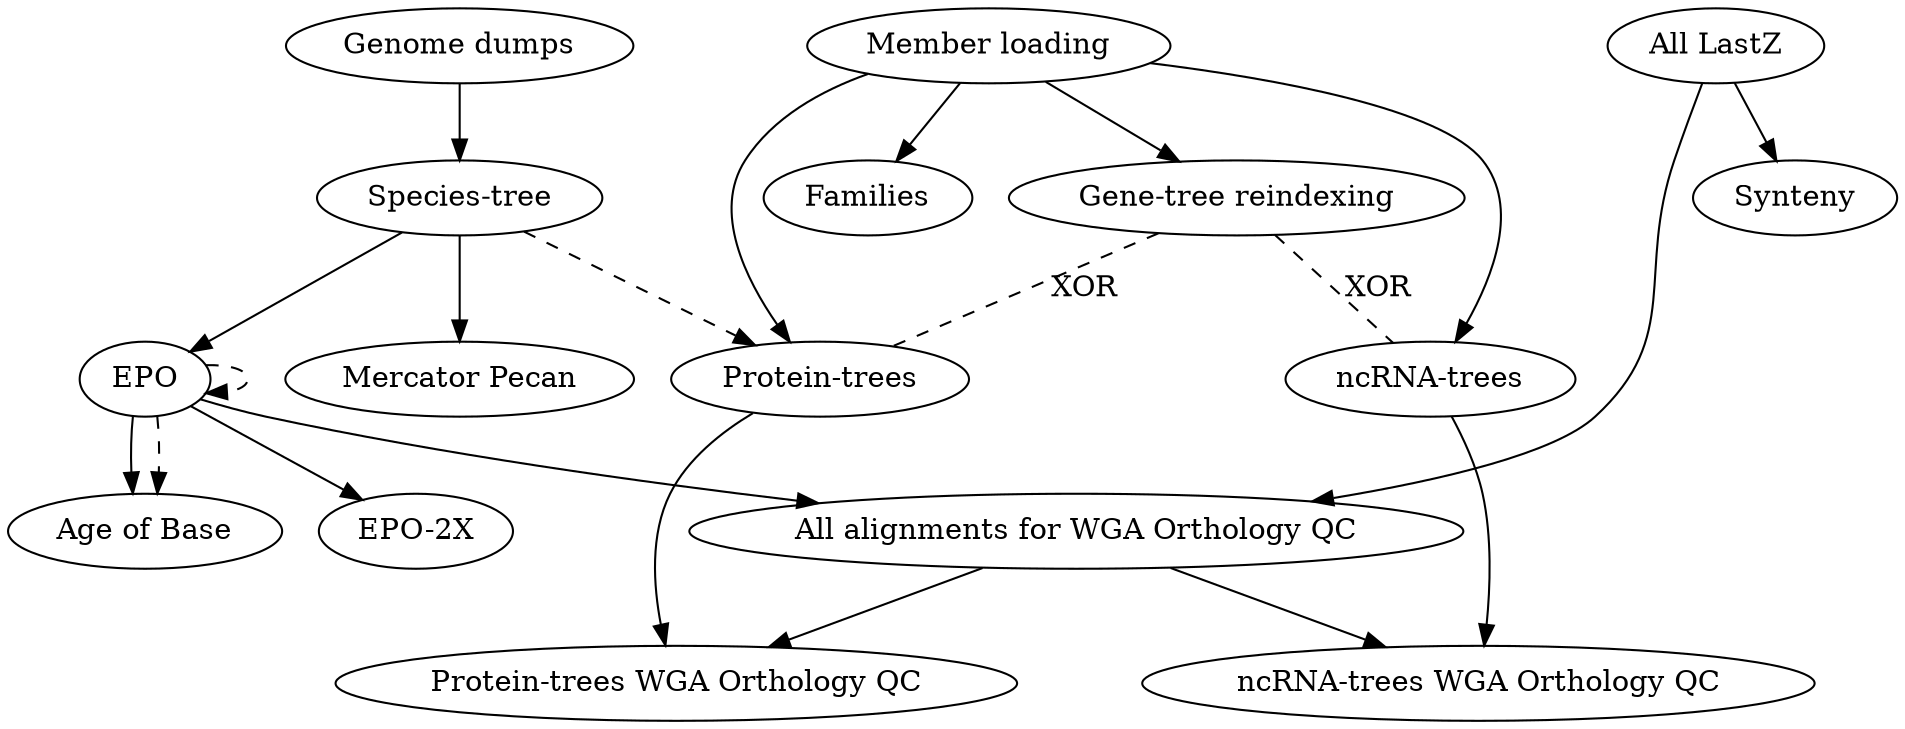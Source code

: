 digraph {
    "Genome dumps" -> "Species-tree";
    "Species-tree" -> { "EPO", "Mercator Pecan" };
    "EPO" -> "EPO-2X";
    "EPO" -> "Age of Base";
    "Member loading" -> { "Protein-trees", "ncRNA-trees", "Families", "Gene-tree reindexing" };
    "Protein-trees" -> "Protein-trees WGA Orthology QC";
    "ncRNA-trees" -> "ncRNA-trees WGA Orthology QC";
    {"All LastZ", "EPO"} -> "All alignments for WGA Orthology QC" -> {"Protein-trees WGA Orthology QC", "ncRNA-trees WGA Orthology QC"};
    "All LastZ" -> "Synteny";

    "Gene-tree reindexing" -> "ncRNA-trees" [style="dashed", dir=none, label="XOR", headport="murinae:w", tailport="murinae:s"];
    "Gene-tree reindexing" -> "Protein-trees" [style="dashed", dir=none, label="XOR", headport="murinae:e", tailport="murinae:s"];
    "EPO" -> "EPO" [style="dashed", headport="Primates:e", tailport="Mammals:e"];
    "EPO" -> "Age of Base" [style="dashed", headport="Vertebrates:w", tailport="Mammals:w"];
    "Species-tree" -> "Protein-trees" [style="dashed", headport="Plants:w", tailport="Plants"];

    // Helps laying out the graph
    {rank = same; "Genome dumps"; "All LastZ"; "Member loading"; }
}
